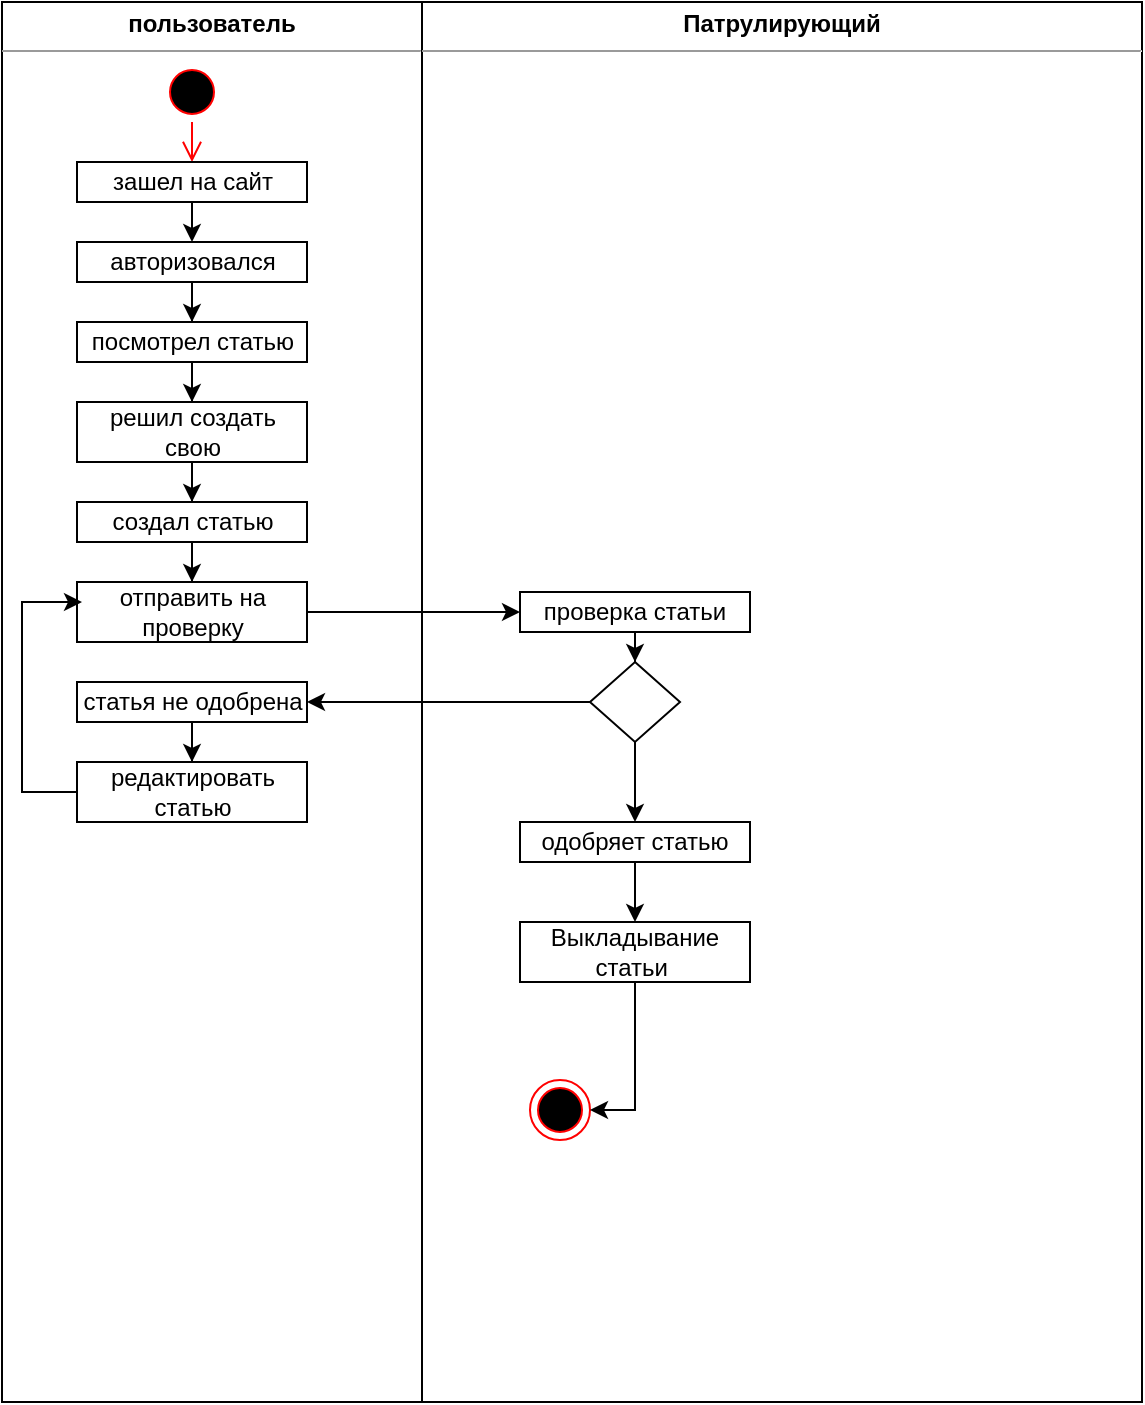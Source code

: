 <mxfile version="20.5.3" type="device"><diagram id="kayFG_VHcKs7JSyJzHRN" name="Страница 1"><mxGraphModel dx="1422" dy="1963" grid="1" gridSize="10" guides="1" tooltips="1" connect="1" arrows="1" fold="1" page="1" pageScale="1" pageWidth="827" pageHeight="1169" math="0" shadow="0"><root><mxCell id="0"/><mxCell id="1" parent="0"/><mxCell id="SHWNw0DAKPcqwaLlUNuP-3" value="&lt;p style=&quot;margin:0px;margin-top:4px;text-align:center;&quot;&gt;&lt;b&gt;&lt;font style=&quot;vertical-align: inherit;&quot;&gt;&lt;font style=&quot;vertical-align: inherit;&quot;&gt;пользователь&lt;/font&gt;&lt;/font&gt;&lt;/b&gt;&lt;/p&gt;&lt;hr size=&quot;1&quot;&gt;&lt;div style=&quot;height:2px;&quot;&gt;&lt;/div&gt;" style="verticalAlign=top;align=left;overflow=fill;fontSize=12;fontFamily=Helvetica;html=1;" parent="1" vertex="1"><mxGeometry x="40" y="-70" width="210" height="700" as="geometry"/></mxCell><mxCell id="SHWNw0DAKPcqwaLlUNuP-6" value="&lt;p style=&quot;margin:0px;margin-top:4px;text-align:center;&quot;&gt;&lt;b&gt;&lt;font style=&quot;vertical-align: inherit;&quot;&gt;&lt;font style=&quot;vertical-align: inherit;&quot;&gt;Патрулирующий&lt;/font&gt;&lt;/font&gt;&lt;/b&gt;&lt;/p&gt;&lt;hr size=&quot;1&quot;&gt;&lt;div style=&quot;height:2px;&quot;&gt;&lt;/div&gt;" style="verticalAlign=top;align=left;overflow=fill;fontSize=12;fontFamily=Helvetica;html=1;" parent="1" vertex="1"><mxGeometry x="250" y="-70" width="360" height="700" as="geometry"/></mxCell><mxCell id="SHWNw0DAKPcqwaLlUNuP-7" value="" style="ellipse;html=1;shape=startState;fillColor=#000000;strokeColor=#ff0000;" parent="1" vertex="1"><mxGeometry x="120" y="-40" width="30" height="30" as="geometry"/></mxCell><mxCell id="SHWNw0DAKPcqwaLlUNuP-8" value="" style="edgeStyle=orthogonalEdgeStyle;html=1;verticalAlign=bottom;endArrow=open;endSize=8;strokeColor=#ff0000;rounded=0;" parent="1" source="SHWNw0DAKPcqwaLlUNuP-7" edge="1"><mxGeometry relative="1" as="geometry"><mxPoint x="135" y="10" as="targetPoint"/></mxGeometry></mxCell><mxCell id="SHWNw0DAKPcqwaLlUNuP-13" style="edgeStyle=orthogonalEdgeStyle;rounded=0;orthogonalLoop=1;jettySize=auto;html=1;" parent="1" source="SHWNw0DAKPcqwaLlUNuP-9" edge="1"><mxGeometry relative="1" as="geometry"><mxPoint x="135" y="50" as="targetPoint"/></mxGeometry></mxCell><mxCell id="SHWNw0DAKPcqwaLlUNuP-9" value="&lt;font style=&quot;vertical-align: inherit;&quot;&gt;&lt;font style=&quot;vertical-align: inherit;&quot;&gt;зашел на сайт&lt;/font&gt;&lt;/font&gt;" style="rounded=0;whiteSpace=wrap;html=1;" parent="1" vertex="1"><mxGeometry x="77.5" y="10" width="115" height="20" as="geometry"/></mxCell><mxCell id="SHWNw0DAKPcqwaLlUNuP-20" style="edgeStyle=orthogonalEdgeStyle;rounded=0;orthogonalLoop=1;jettySize=auto;html=1;" parent="1" source="SHWNw0DAKPcqwaLlUNuP-12" target="SHWNw0DAKPcqwaLlUNuP-19" edge="1"><mxGeometry relative="1" as="geometry"/></mxCell><mxCell id="SHWNw0DAKPcqwaLlUNuP-12" value="&lt;font style=&quot;vertical-align: inherit;&quot;&gt;&lt;font style=&quot;vertical-align: inherit;&quot;&gt;&lt;font style=&quot;vertical-align: inherit;&quot;&gt;&lt;font style=&quot;vertical-align: inherit;&quot;&gt;посмотрел статью&lt;/font&gt;&lt;/font&gt;&lt;/font&gt;&lt;/font&gt;" style="rounded=0;whiteSpace=wrap;html=1;" parent="1" vertex="1"><mxGeometry x="77.5" y="90" width="115" height="20" as="geometry"/></mxCell><mxCell id="SHWNw0DAKPcqwaLlUNuP-16" style="edgeStyle=orthogonalEdgeStyle;rounded=0;orthogonalLoop=1;jettySize=auto;html=1;entryX=0.5;entryY=0;entryDx=0;entryDy=0;" parent="1" source="SHWNw0DAKPcqwaLlUNuP-15" target="SHWNw0DAKPcqwaLlUNuP-12" edge="1"><mxGeometry relative="1" as="geometry"/></mxCell><mxCell id="SHWNw0DAKPcqwaLlUNuP-15" value="&lt;font style=&quot;vertical-align: inherit;&quot;&gt;&lt;font style=&quot;vertical-align: inherit;&quot;&gt;&lt;font style=&quot;vertical-align: inherit;&quot;&gt;&lt;font style=&quot;vertical-align: inherit;&quot;&gt;&lt;font style=&quot;vertical-align: inherit;&quot;&gt;&lt;font style=&quot;vertical-align: inherit;&quot;&gt;авторизовался&lt;/font&gt;&lt;/font&gt;&lt;/font&gt;&lt;/font&gt;&lt;/font&gt;&lt;/font&gt;" style="rounded=0;whiteSpace=wrap;html=1;" parent="1" vertex="1"><mxGeometry x="77.5" y="50" width="115" height="20" as="geometry"/></mxCell><mxCell id="SHWNw0DAKPcqwaLlUNuP-23" style="edgeStyle=orthogonalEdgeStyle;rounded=0;orthogonalLoop=1;jettySize=auto;html=1;" parent="1" source="SHWNw0DAKPcqwaLlUNuP-19" target="SHWNw0DAKPcqwaLlUNuP-22" edge="1"><mxGeometry relative="1" as="geometry"/></mxCell><mxCell id="SHWNw0DAKPcqwaLlUNuP-19" value="&lt;font style=&quot;vertical-align: inherit;&quot;&gt;&lt;font style=&quot;vertical-align: inherit;&quot;&gt;&lt;font style=&quot;vertical-align: inherit;&quot;&gt;&lt;font style=&quot;vertical-align: inherit;&quot;&gt;&lt;font style=&quot;vertical-align: inherit;&quot;&gt;&lt;font style=&quot;vertical-align: inherit;&quot;&gt;решил создать свою&lt;/font&gt;&lt;/font&gt;&lt;/font&gt;&lt;/font&gt;&lt;/font&gt;&lt;/font&gt;" style="rounded=0;whiteSpace=wrap;html=1;" parent="1" vertex="1"><mxGeometry x="77.5" y="130" width="115" height="30" as="geometry"/></mxCell><mxCell id="SHWNw0DAKPcqwaLlUNuP-26" style="edgeStyle=orthogonalEdgeStyle;rounded=0;orthogonalLoop=1;jettySize=auto;html=1;" parent="1" source="SHWNw0DAKPcqwaLlUNuP-22" target="SHWNw0DAKPcqwaLlUNuP-25" edge="1"><mxGeometry relative="1" as="geometry"/></mxCell><mxCell id="SHWNw0DAKPcqwaLlUNuP-22" value="&lt;font style=&quot;vertical-align: inherit;&quot;&gt;&lt;font style=&quot;vertical-align: inherit;&quot;&gt;&lt;font style=&quot;vertical-align: inherit;&quot;&gt;&lt;font style=&quot;vertical-align: inherit;&quot;&gt;&lt;font style=&quot;vertical-align: inherit;&quot;&gt;&lt;font style=&quot;vertical-align: inherit;&quot;&gt;создал статью&lt;/font&gt;&lt;/font&gt;&lt;/font&gt;&lt;/font&gt;&lt;/font&gt;&lt;/font&gt;" style="rounded=0;whiteSpace=wrap;html=1;" parent="1" vertex="1"><mxGeometry x="77.5" y="180" width="115" height="20" as="geometry"/></mxCell><mxCell id="SHWNw0DAKPcqwaLlUNuP-29" style="edgeStyle=orthogonalEdgeStyle;rounded=0;orthogonalLoop=1;jettySize=auto;html=1;entryX=0;entryY=0.5;entryDx=0;entryDy=0;" parent="1" source="SHWNw0DAKPcqwaLlUNuP-25" target="SHWNw0DAKPcqwaLlUNuP-28" edge="1"><mxGeometry relative="1" as="geometry"/></mxCell><mxCell id="SHWNw0DAKPcqwaLlUNuP-25" value="&lt;font style=&quot;vertical-align: inherit;&quot;&gt;&lt;font style=&quot;vertical-align: inherit;&quot;&gt;&lt;font style=&quot;vertical-align: inherit;&quot;&gt;&lt;font style=&quot;vertical-align: inherit;&quot;&gt;&lt;font style=&quot;vertical-align: inherit;&quot;&gt;&lt;font style=&quot;vertical-align: inherit;&quot;&gt;&lt;font style=&quot;vertical-align: inherit;&quot;&gt;&lt;font style=&quot;vertical-align: inherit;&quot;&gt;&lt;font style=&quot;vertical-align: inherit;&quot;&gt;&lt;font style=&quot;vertical-align: inherit;&quot;&gt;отправить на проверку&lt;/font&gt;&lt;/font&gt;&lt;/font&gt;&lt;/font&gt;&lt;/font&gt;&lt;/font&gt;&lt;/font&gt;&lt;/font&gt;&lt;/font&gt;&lt;/font&gt;" style="rounded=0;whiteSpace=wrap;html=1;" parent="1" vertex="1"><mxGeometry x="77.5" y="220" width="115" height="30" as="geometry"/></mxCell><mxCell id="SHWNw0DAKPcqwaLlUNuP-32" style="edgeStyle=orthogonalEdgeStyle;rounded=0;orthogonalLoop=1;jettySize=auto;html=1;entryX=0.5;entryY=0;entryDx=0;entryDy=0;" parent="1" source="SHWNw0DAKPcqwaLlUNuP-28" target="SHWNw0DAKPcqwaLlUNuP-30" edge="1"><mxGeometry relative="1" as="geometry"/></mxCell><mxCell id="SHWNw0DAKPcqwaLlUNuP-28" value="&lt;font style=&quot;vertical-align: inherit;&quot;&gt;&lt;font style=&quot;vertical-align: inherit;&quot;&gt;&lt;font style=&quot;vertical-align: inherit;&quot;&gt;&lt;font style=&quot;vertical-align: inherit;&quot;&gt;&lt;font style=&quot;vertical-align: inherit;&quot;&gt;&lt;font style=&quot;vertical-align: inherit;&quot;&gt;проверка статьи&lt;/font&gt;&lt;/font&gt;&lt;/font&gt;&lt;/font&gt;&lt;/font&gt;&lt;/font&gt;" style="rounded=0;whiteSpace=wrap;html=1;" parent="1" vertex="1"><mxGeometry x="299" y="225" width="115" height="20" as="geometry"/></mxCell><mxCell id="SHWNw0DAKPcqwaLlUNuP-36" style="edgeStyle=orthogonalEdgeStyle;rounded=0;orthogonalLoop=1;jettySize=auto;html=1;entryX=1;entryY=0.5;entryDx=0;entryDy=0;" parent="1" source="SHWNw0DAKPcqwaLlUNuP-30" target="SHWNw0DAKPcqwaLlUNuP-35" edge="1"><mxGeometry relative="1" as="geometry"/></mxCell><mxCell id="SHWNw0DAKPcqwaLlUNuP-41" style="edgeStyle=orthogonalEdgeStyle;rounded=0;orthogonalLoop=1;jettySize=auto;html=1;" parent="1" source="SHWNw0DAKPcqwaLlUNuP-30" target="SHWNw0DAKPcqwaLlUNuP-34" edge="1"><mxGeometry relative="1" as="geometry"/></mxCell><mxCell id="SHWNw0DAKPcqwaLlUNuP-30" value="" style="rhombus;whiteSpace=wrap;html=1;" parent="1" vertex="1"><mxGeometry x="334" y="260" width="45" height="40" as="geometry"/></mxCell><mxCell id="CeFsUDznSkrEOKonMpZL-89" style="edgeStyle=orthogonalEdgeStyle;rounded=0;orthogonalLoop=1;jettySize=auto;html=1;" parent="1" source="SHWNw0DAKPcqwaLlUNuP-34" target="CeFsUDznSkrEOKonMpZL-88" edge="1"><mxGeometry relative="1" as="geometry"/></mxCell><mxCell id="SHWNw0DAKPcqwaLlUNuP-34" value="&lt;font style=&quot;vertical-align: inherit;&quot;&gt;&lt;font style=&quot;vertical-align: inherit;&quot;&gt;одобряет статью&lt;/font&gt;&lt;/font&gt;" style="rounded=0;whiteSpace=wrap;html=1;" parent="1" vertex="1"><mxGeometry x="299" y="340" width="115" height="20" as="geometry"/></mxCell><mxCell id="SHWNw0DAKPcqwaLlUNuP-39" style="edgeStyle=orthogonalEdgeStyle;rounded=0;orthogonalLoop=1;jettySize=auto;html=1;" parent="1" source="SHWNw0DAKPcqwaLlUNuP-35" target="SHWNw0DAKPcqwaLlUNuP-38" edge="1"><mxGeometry relative="1" as="geometry"/></mxCell><mxCell id="SHWNw0DAKPcqwaLlUNuP-35" value="&lt;font style=&quot;vertical-align: inherit;&quot;&gt;&lt;font style=&quot;vertical-align: inherit;&quot;&gt;&lt;font style=&quot;vertical-align: inherit;&quot;&gt;&lt;font style=&quot;vertical-align: inherit;&quot;&gt;&lt;font style=&quot;vertical-align: inherit;&quot;&gt;&lt;font style=&quot;vertical-align: inherit;&quot;&gt;статья не одобрена&lt;/font&gt;&lt;/font&gt;&lt;/font&gt;&lt;/font&gt;&lt;/font&gt;&lt;/font&gt;" style="rounded=0;whiteSpace=wrap;html=1;" parent="1" vertex="1"><mxGeometry x="77.5" y="270" width="115" height="20" as="geometry"/></mxCell><mxCell id="SHWNw0DAKPcqwaLlUNuP-38" value="&lt;font style=&quot;vertical-align: inherit;&quot;&gt;&lt;font style=&quot;vertical-align: inherit;&quot;&gt;&lt;font style=&quot;vertical-align: inherit;&quot;&gt;&lt;font style=&quot;vertical-align: inherit;&quot;&gt;&lt;font style=&quot;vertical-align: inherit;&quot;&gt;&lt;font style=&quot;vertical-align: inherit;&quot;&gt;редактировать статью&lt;/font&gt;&lt;/font&gt;&lt;/font&gt;&lt;/font&gt;&lt;/font&gt;&lt;/font&gt;" style="rounded=0;whiteSpace=wrap;html=1;" parent="1" vertex="1"><mxGeometry x="77.5" y="310" width="115" height="30" as="geometry"/></mxCell><mxCell id="SHWNw0DAKPcqwaLlUNuP-54" value="" style="ellipse;html=1;shape=endState;fillColor=#000000;strokeColor=#ff0000;" parent="1" vertex="1"><mxGeometry x="304" y="469" width="30" height="30" as="geometry"/></mxCell><mxCell id="SHWNw0DAKPcqwaLlUNuP-58" value="" style="endArrow=classic;html=1;rounded=0;exitX=0;exitY=0.5;exitDx=0;exitDy=0;" parent="1" source="SHWNw0DAKPcqwaLlUNuP-38" edge="1"><mxGeometry width="50" height="50" relative="1" as="geometry"><mxPoint x="77.5" y="420" as="sourcePoint"/><mxPoint x="80" y="230" as="targetPoint"/><Array as="points"><mxPoint x="50" y="325"/><mxPoint x="50" y="230"/></Array></mxGeometry></mxCell><mxCell id="jrZ1tbUSflztgZ_DxF8t-1" style="edgeStyle=orthogonalEdgeStyle;rounded=0;orthogonalLoop=1;jettySize=auto;html=1;entryX=1;entryY=0.5;entryDx=0;entryDy=0;" edge="1" parent="1" source="CeFsUDznSkrEOKonMpZL-88" target="SHWNw0DAKPcqwaLlUNuP-54"><mxGeometry relative="1" as="geometry"/></mxCell><mxCell id="CeFsUDznSkrEOKonMpZL-88" value="Выкладывание статьи&amp;nbsp;" style="rounded=0;whiteSpace=wrap;html=1;" parent="1" vertex="1"><mxGeometry x="299" y="390" width="115" height="30" as="geometry"/></mxCell></root></mxGraphModel></diagram></mxfile>